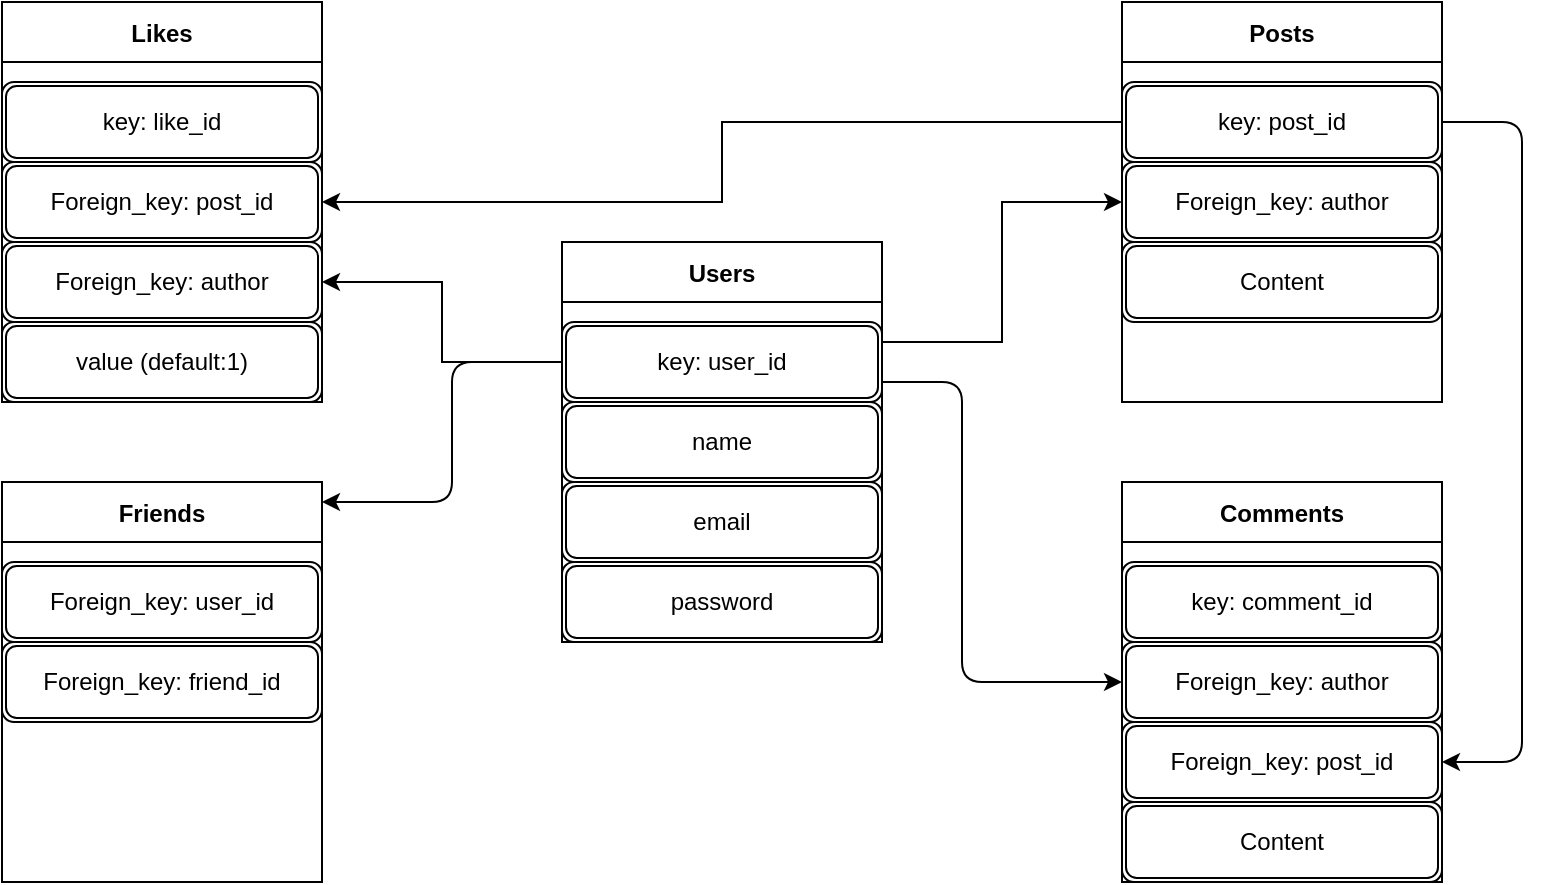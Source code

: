 <mxfile version="13.1.3">
    <diagram id="6hGFLwfOUW9BJ-s0fimq" name="Page-1">
        <mxGraphModel dx="1944" dy="540" grid="1" gridSize="10" guides="1" tooltips="1" connect="1" arrows="1" fold="1" page="1" pageScale="1" pageWidth="827" pageHeight="1169" math="0" shadow="0">
            <root>
                <mxCell id="0"/>
                <mxCell id="1" parent="0"/>
                <mxCell id="31" style="edgeStyle=orthogonalEdgeStyle;rounded=0;orthogonalLoop=1;jettySize=auto;html=1;exitX=1;exitY=0.25;exitDx=0;exitDy=0;" edge="1" parent="1" source="2" target="17">
                    <mxGeometry relative="1" as="geometry"/>
                </mxCell>
                <mxCell id="2" value="Users" style="swimlane;startSize=30;" vertex="1" parent="1">
                    <mxGeometry x="40" y="120" width="160" height="200" as="geometry"/>
                </mxCell>
                <mxCell id="8" value="key: user_id" style="shape=ext;double=1;rounded=1;whiteSpace=wrap;html=1;" vertex="1" parent="2">
                    <mxGeometry y="40" width="160" height="40" as="geometry"/>
                </mxCell>
                <mxCell id="32" value="name" style="shape=ext;double=1;rounded=1;whiteSpace=wrap;html=1;" vertex="1" parent="2">
                    <mxGeometry y="80" width="160" height="40" as="geometry"/>
                </mxCell>
                <mxCell id="33" value="email" style="shape=ext;double=1;rounded=1;whiteSpace=wrap;html=1;" vertex="1" parent="2">
                    <mxGeometry y="120" width="160" height="40" as="geometry"/>
                </mxCell>
                <mxCell id="34" value="password" style="shape=ext;double=1;rounded=1;whiteSpace=wrap;html=1;" vertex="1" parent="2">
                    <mxGeometry y="160" width="160" height="40" as="geometry"/>
                </mxCell>
                <mxCell id="3" value="Posts" style="swimlane;startSize=30;" vertex="1" parent="1">
                    <mxGeometry x="320" width="160" height="200" as="geometry"/>
                </mxCell>
                <mxCell id="18" value="key: post_id" style="shape=ext;double=1;rounded=1;whiteSpace=wrap;html=1;" vertex="1" parent="3">
                    <mxGeometry y="40" width="160" height="40" as="geometry"/>
                </mxCell>
                <mxCell id="17" value="Foreign_key: author" style="shape=ext;double=1;rounded=1;whiteSpace=wrap;html=1;" vertex="1" parent="3">
                    <mxGeometry y="80" width="160" height="40" as="geometry"/>
                </mxCell>
                <mxCell id="9" value="Content" style="shape=ext;double=1;rounded=1;whiteSpace=wrap;html=1;" vertex="1" parent="3">
                    <mxGeometry y="120" width="160" height="40" as="geometry"/>
                </mxCell>
                <mxCell id="4" value="Comments" style="swimlane;startSize=30;" vertex="1" parent="1">
                    <mxGeometry x="320" y="240" width="160" height="200" as="geometry"/>
                </mxCell>
                <mxCell id="16" value="key: comment_id" style="shape=ext;double=1;rounded=1;whiteSpace=wrap;html=1;" vertex="1" parent="4">
                    <mxGeometry y="40" width="160" height="40" as="geometry"/>
                </mxCell>
                <mxCell id="15" value="Foreign_key: author" style="shape=ext;double=1;rounded=1;whiteSpace=wrap;html=1;" vertex="1" parent="4">
                    <mxGeometry y="80" width="160" height="40" as="geometry"/>
                </mxCell>
                <mxCell id="14" value="Foreign_key: post_id" style="shape=ext;double=1;rounded=1;whiteSpace=wrap;html=1;" vertex="1" parent="4">
                    <mxGeometry y="120" width="160" height="40" as="geometry"/>
                </mxCell>
                <mxCell id="7" value="Content" style="shape=ext;double=1;rounded=1;whiteSpace=wrap;html=1;" vertex="1" parent="4">
                    <mxGeometry y="160" width="160" height="40" as="geometry"/>
                </mxCell>
                <mxCell id="5" value="Likes" style="swimlane;startSize=30;" vertex="1" parent="1">
                    <mxGeometry x="-240" width="160" height="200" as="geometry"/>
                </mxCell>
                <mxCell id="13" value="key: like_id" style="shape=ext;double=1;rounded=1;whiteSpace=wrap;html=1;" vertex="1" parent="5">
                    <mxGeometry y="40" width="160" height="40" as="geometry"/>
                </mxCell>
                <mxCell id="12" value="Foreign_key: post_id" style="shape=ext;double=1;rounded=1;whiteSpace=wrap;html=1;" vertex="1" parent="5">
                    <mxGeometry y="80" width="160" height="40" as="geometry"/>
                </mxCell>
                <mxCell id="11" value="Foreign_key: author" style="shape=ext;double=1;rounded=1;whiteSpace=wrap;html=1;" vertex="1" parent="5">
                    <mxGeometry y="120" width="160" height="40" as="geometry"/>
                </mxCell>
                <mxCell id="10" value="value (default:1)" style="shape=ext;double=1;rounded=1;whiteSpace=wrap;html=1;" vertex="1" parent="5">
                    <mxGeometry y="160" width="160" height="40" as="geometry"/>
                </mxCell>
                <mxCell id="20" value="" style="edgeStyle=segmentEdgeStyle;endArrow=classic;html=1;exitX=1;exitY=0.75;exitDx=0;exitDy=0;" edge="1" parent="1" source="8">
                    <mxGeometry width="50" height="50" relative="1" as="geometry">
                        <mxPoint x="190" y="350" as="sourcePoint"/>
                        <mxPoint x="320" y="340" as="targetPoint"/>
                        <Array as="points">
                            <mxPoint x="240" y="190"/>
                            <mxPoint x="240" y="340"/>
                            <mxPoint x="320" y="340"/>
                        </Array>
                    </mxGeometry>
                </mxCell>
                <mxCell id="21" value="Friends" style="swimlane;startSize=30;" vertex="1" parent="1">
                    <mxGeometry x="-240" y="240" width="160" height="200" as="geometry"/>
                </mxCell>
                <mxCell id="22" value="Foreign_key: user_id" style="shape=ext;double=1;rounded=1;whiteSpace=wrap;html=1;" vertex="1" parent="21">
                    <mxGeometry y="40" width="160" height="40" as="geometry"/>
                </mxCell>
                <mxCell id="23" value="Foreign_key: friend_id" style="shape=ext;double=1;rounded=1;whiteSpace=wrap;html=1;" vertex="1" parent="21">
                    <mxGeometry y="80" width="160" height="40" as="geometry"/>
                </mxCell>
                <mxCell id="27" value="" style="edgeStyle=elbowEdgeStyle;elbow=horizontal;endArrow=classic;html=1;exitX=0;exitY=0.5;exitDx=0;exitDy=0;" edge="1" parent="1" source="8" target="21">
                    <mxGeometry width="50" height="50" relative="1" as="geometry">
                        <mxPoint x="-40" y="270" as="sourcePoint"/>
                        <mxPoint x="10" y="220" as="targetPoint"/>
                        <Array as="points">
                            <mxPoint x="-15" y="250"/>
                        </Array>
                    </mxGeometry>
                </mxCell>
                <mxCell id="28" value="" style="edgeStyle=segmentEdgeStyle;endArrow=classic;html=1;exitX=1;exitY=0.75;exitDx=0;exitDy=0;entryX=1;entryY=0.5;entryDx=0;entryDy=0;" edge="1" parent="1" target="14">
                    <mxGeometry width="50" height="50" relative="1" as="geometry">
                        <mxPoint x="480" y="60" as="sourcePoint"/>
                        <mxPoint x="490" y="380" as="targetPoint"/>
                        <Array as="points">
                            <mxPoint x="520" y="60"/>
                            <mxPoint x="520" y="380"/>
                        </Array>
                    </mxGeometry>
                </mxCell>
                <mxCell id="29" style="edgeStyle=orthogonalEdgeStyle;rounded=0;orthogonalLoop=1;jettySize=auto;html=1;exitX=0;exitY=0.5;exitDx=0;exitDy=0;entryX=1;entryY=0.5;entryDx=0;entryDy=0;" edge="1" parent="1" source="18" target="5">
                    <mxGeometry relative="1" as="geometry"/>
                </mxCell>
                <mxCell id="30" style="edgeStyle=orthogonalEdgeStyle;rounded=0;orthogonalLoop=1;jettySize=auto;html=1;exitX=0;exitY=0.5;exitDx=0;exitDy=0;entryX=1;entryY=0.5;entryDx=0;entryDy=0;" edge="1" parent="1" source="8" target="11">
                    <mxGeometry relative="1" as="geometry"/>
                </mxCell>
            </root>
        </mxGraphModel>
    </diagram>
</mxfile>